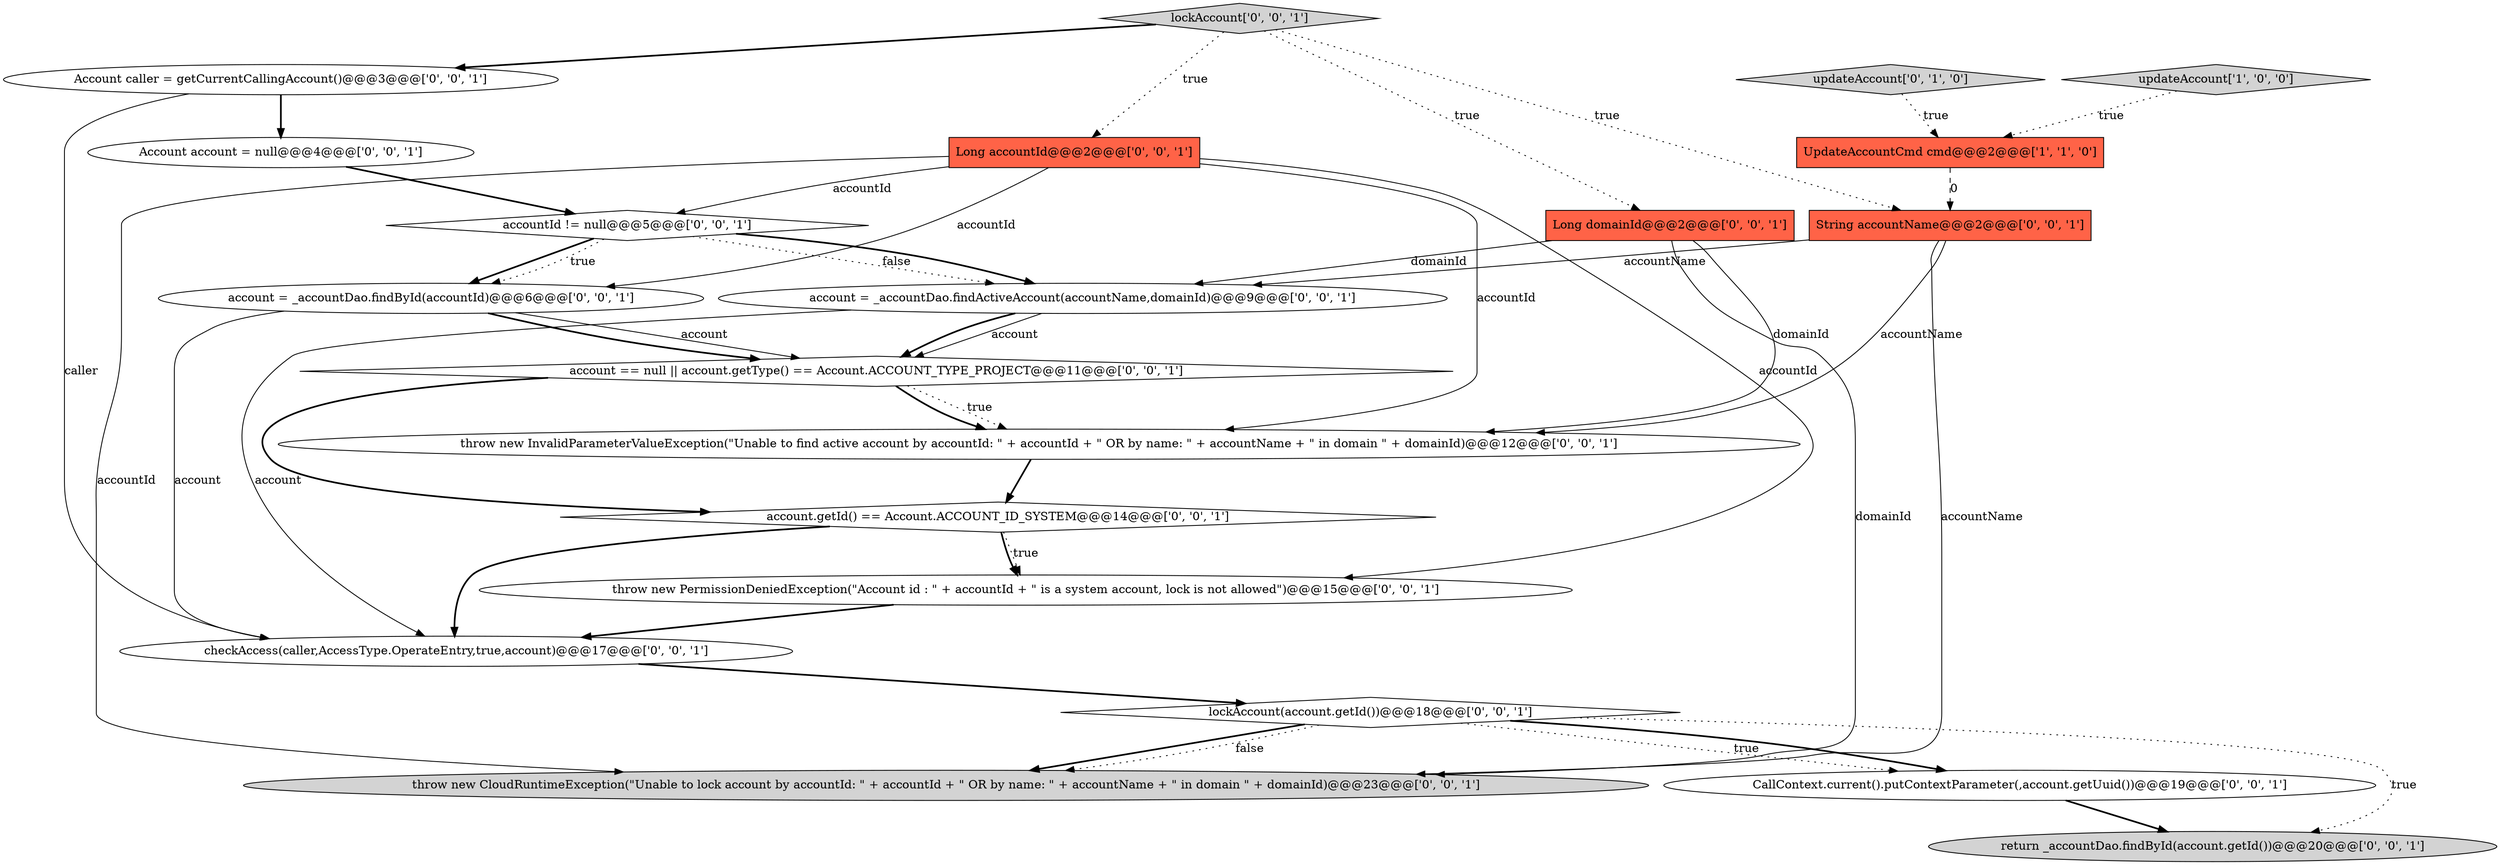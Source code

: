 digraph {
5 [style = filled, label = "account = _accountDao.findActiveAccount(accountName,domainId)@@@9@@@['0', '0', '1']", fillcolor = white, shape = ellipse image = "AAA0AAABBB3BBB"];
1 [style = filled, label = "updateAccount['1', '0', '0']", fillcolor = lightgray, shape = diamond image = "AAA0AAABBB1BBB"];
16 [style = filled, label = "account == null || account.getType() == Account.ACCOUNT_TYPE_PROJECT@@@11@@@['0', '0', '1']", fillcolor = white, shape = diamond image = "AAA0AAABBB3BBB"];
11 [style = filled, label = "lockAccount['0', '0', '1']", fillcolor = lightgray, shape = diamond image = "AAA0AAABBB3BBB"];
20 [style = filled, label = "CallContext.current().putContextParameter(,account.getUuid())@@@19@@@['0', '0', '1']", fillcolor = white, shape = ellipse image = "AAA0AAABBB3BBB"];
3 [style = filled, label = "account = _accountDao.findById(accountId)@@@6@@@['0', '0', '1']", fillcolor = white, shape = ellipse image = "AAA0AAABBB3BBB"];
8 [style = filled, label = "Long accountId@@@2@@@['0', '0', '1']", fillcolor = tomato, shape = box image = "AAA0AAABBB3BBB"];
14 [style = filled, label = "accountId != null@@@5@@@['0', '0', '1']", fillcolor = white, shape = diamond image = "AAA0AAABBB3BBB"];
2 [style = filled, label = "updateAccount['0', '1', '0']", fillcolor = lightgray, shape = diamond image = "AAA0AAABBB2BBB"];
18 [style = filled, label = "Long domainId@@@2@@@['0', '0', '1']", fillcolor = tomato, shape = box image = "AAA0AAABBB3BBB"];
19 [style = filled, label = "String accountName@@@2@@@['0', '0', '1']", fillcolor = tomato, shape = box image = "AAA0AAABBB3BBB"];
10 [style = filled, label = "throw new PermissionDeniedException(\"Account id : \" + accountId + \" is a system account, lock is not allowed\")@@@15@@@['0', '0', '1']", fillcolor = white, shape = ellipse image = "AAA0AAABBB3BBB"];
6 [style = filled, label = "checkAccess(caller,AccessType.OperateEntry,true,account)@@@17@@@['0', '0', '1']", fillcolor = white, shape = ellipse image = "AAA0AAABBB3BBB"];
12 [style = filled, label = "Account account = null@@@4@@@['0', '0', '1']", fillcolor = white, shape = ellipse image = "AAA0AAABBB3BBB"];
7 [style = filled, label = "Account caller = getCurrentCallingAccount()@@@3@@@['0', '0', '1']", fillcolor = white, shape = ellipse image = "AAA0AAABBB3BBB"];
4 [style = filled, label = "throw new CloudRuntimeException(\"Unable to lock account by accountId: \" + accountId + \" OR by name: \" + accountName + \" in domain \" + domainId)@@@23@@@['0', '0', '1']", fillcolor = lightgray, shape = ellipse image = "AAA0AAABBB3BBB"];
15 [style = filled, label = "lockAccount(account.getId())@@@18@@@['0', '0', '1']", fillcolor = white, shape = diamond image = "AAA0AAABBB3BBB"];
17 [style = filled, label = "account.getId() == Account.ACCOUNT_ID_SYSTEM@@@14@@@['0', '0', '1']", fillcolor = white, shape = diamond image = "AAA0AAABBB3BBB"];
13 [style = filled, label = "return _accountDao.findById(account.getId())@@@20@@@['0', '0', '1']", fillcolor = lightgray, shape = ellipse image = "AAA0AAABBB3BBB"];
0 [style = filled, label = "UpdateAccountCmd cmd@@@2@@@['1', '1', '0']", fillcolor = tomato, shape = box image = "AAA0AAABBB1BBB"];
9 [style = filled, label = "throw new InvalidParameterValueException(\"Unable to find active account by accountId: \" + accountId + \" OR by name: \" + accountName + \" in domain \" + domainId)@@@12@@@['0', '0', '1']", fillcolor = white, shape = ellipse image = "AAA0AAABBB3BBB"];
14->5 [style = dotted, label="false"];
3->16 [style = solid, label="account"];
14->5 [style = bold, label=""];
0->19 [style = dashed, label="0"];
15->13 [style = dotted, label="true"];
14->3 [style = bold, label=""];
10->6 [style = bold, label=""];
14->3 [style = dotted, label="true"];
1->0 [style = dotted, label="true"];
6->15 [style = bold, label=""];
12->14 [style = bold, label=""];
8->10 [style = solid, label="accountId"];
3->6 [style = solid, label="account"];
5->16 [style = solid, label="account"];
15->4 [style = bold, label=""];
19->5 [style = solid, label="accountName"];
11->7 [style = bold, label=""];
11->8 [style = dotted, label="true"];
18->5 [style = solid, label="domainId"];
7->6 [style = solid, label="caller"];
19->4 [style = solid, label="accountName"];
7->12 [style = bold, label=""];
20->13 [style = bold, label=""];
16->9 [style = dotted, label="true"];
17->10 [style = dotted, label="true"];
11->19 [style = dotted, label="true"];
5->6 [style = solid, label="account"];
9->17 [style = bold, label=""];
17->6 [style = bold, label=""];
15->20 [style = dotted, label="true"];
8->9 [style = solid, label="accountId"];
15->4 [style = dotted, label="false"];
11->18 [style = dotted, label="true"];
15->20 [style = bold, label=""];
18->9 [style = solid, label="domainId"];
18->4 [style = solid, label="domainId"];
16->9 [style = bold, label=""];
16->17 [style = bold, label=""];
3->16 [style = bold, label=""];
2->0 [style = dotted, label="true"];
8->14 [style = solid, label="accountId"];
5->16 [style = bold, label=""];
8->4 [style = solid, label="accountId"];
17->10 [style = bold, label=""];
8->3 [style = solid, label="accountId"];
19->9 [style = solid, label="accountName"];
}
